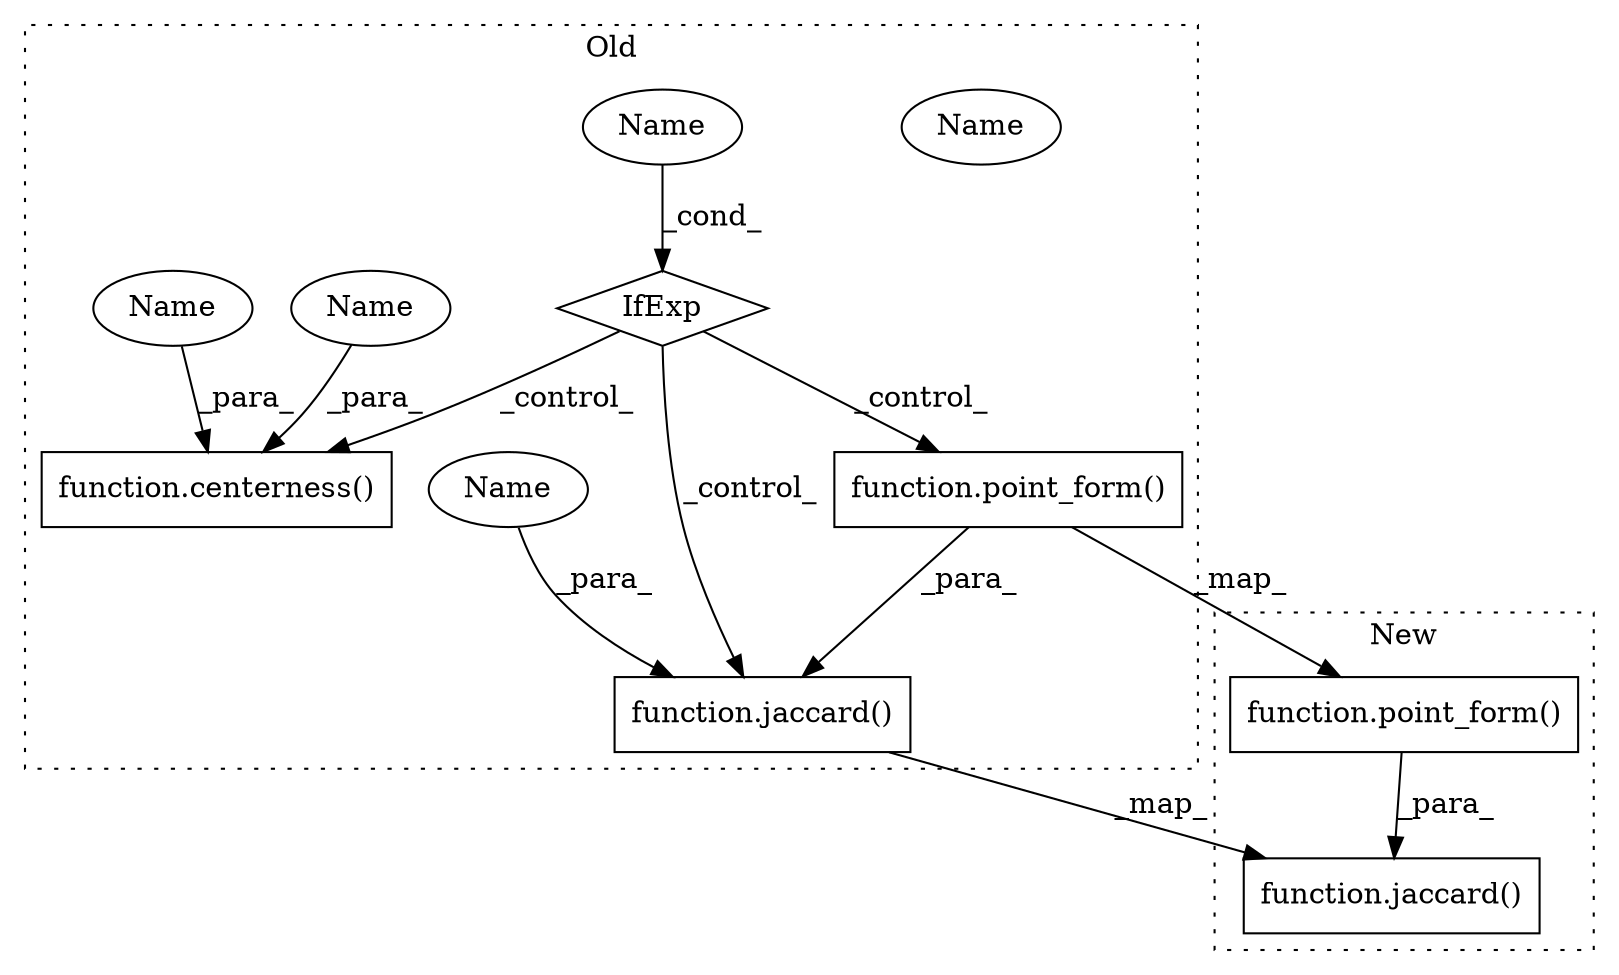 digraph G {
subgraph cluster0 {
1 [label="function.point_form()" a="75" s="2606,2623" l="11,1" shape="box"];
3 [label="function.jaccard()" a="75" s="2590,2624" l="8,1" shape="box"];
5 [label="IfExp" a="51" s="2625,2641" l="4,6" shape="diamond"];
6 [label="function.centerness()" a="75" s="2647,2672" l="11,1" shape="box"];
7 [label="Name" a="87" s="2629" l="12" shape="ellipse"];
8 [label="Name" a="87" s="2629" l="12" shape="ellipse"];
9 [label="Name" a="87" s="2666" l="6" shape="ellipse"];
10 [label="Name" a="87" s="2598" l="6" shape="ellipse"];
11 [label="Name" a="87" s="2658" l="6" shape="ellipse"];
label = "Old";
style="dotted";
}
subgraph cluster1 {
2 [label="function.point_form()" a="75" s="1340,1357" l="11,1" shape="box"];
4 [label="function.jaccard()" a="75" s="1324,1358" l="8,1" shape="box"];
label = "New";
style="dotted";
}
1 -> 2 [label="_map_"];
1 -> 3 [label="_para_"];
2 -> 4 [label="_para_"];
3 -> 4 [label="_map_"];
5 -> 1 [label="_control_"];
5 -> 3 [label="_control_"];
5 -> 6 [label="_control_"];
8 -> 5 [label="_cond_"];
9 -> 6 [label="_para_"];
10 -> 3 [label="_para_"];
11 -> 6 [label="_para_"];
}